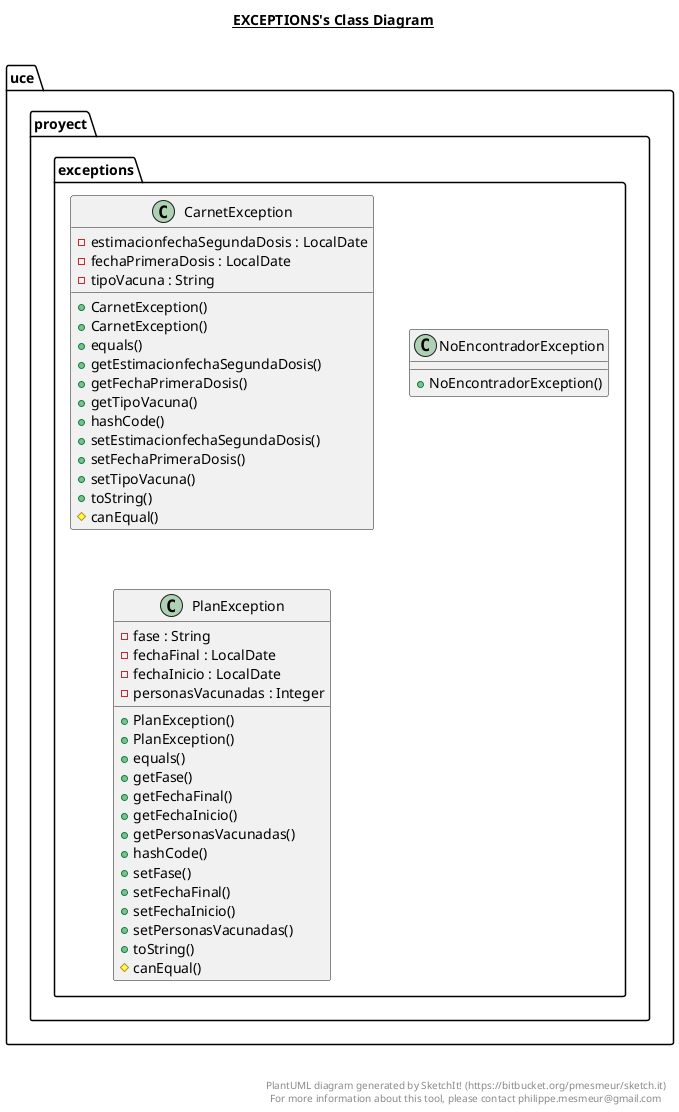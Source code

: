 @startuml

title __EXCEPTIONS's Class Diagram__\n

    namespace uce.proyect {
      namespace exceptions {
        class uce.proyect.exceptions.CarnetException {
            - estimacionfechaSegundaDosis : LocalDate
            - fechaPrimeraDosis : LocalDate
            - tipoVacuna : String
            + CarnetException()
            + CarnetException()
            + equals()
            + getEstimacionfechaSegundaDosis()
            + getFechaPrimeraDosis()
            + getTipoVacuna()
            + hashCode()
            + setEstimacionfechaSegundaDosis()
            + setFechaPrimeraDosis()
            + setTipoVacuna()
            + toString()
            # canEqual()
        }
    }
  }
  

    namespace uce.proyect {
      namespace exceptions {
        class uce.proyect.exceptions.NoEncontradorException {
            + NoEncontradorException()
        }
    }
  }
  

    namespace uce.proyect {
      namespace exceptions {
        class uce.proyect.exceptions.PlanException {
            - fase : String
            - fechaFinal : LocalDate
            - fechaInicio : LocalDate
            - personasVacunadas : Integer
            + PlanException()
            + PlanException()
            + equals()
            + getFase()
            + getFechaFinal()
            + getFechaInicio()
            + getPersonasVacunadas()
            + hashCode()
            + setFase()
            + setFechaFinal()
            + setFechaInicio()
            + setPersonasVacunadas()
            + toString()
            # canEqual()
        }
    }
  }
  



right footer


PlantUML diagram generated by SketchIt! (https://bitbucket.org/pmesmeur/sketch.it)
For more information about this tool, please contact philippe.mesmeur@gmail.com
endfooter

@enduml
